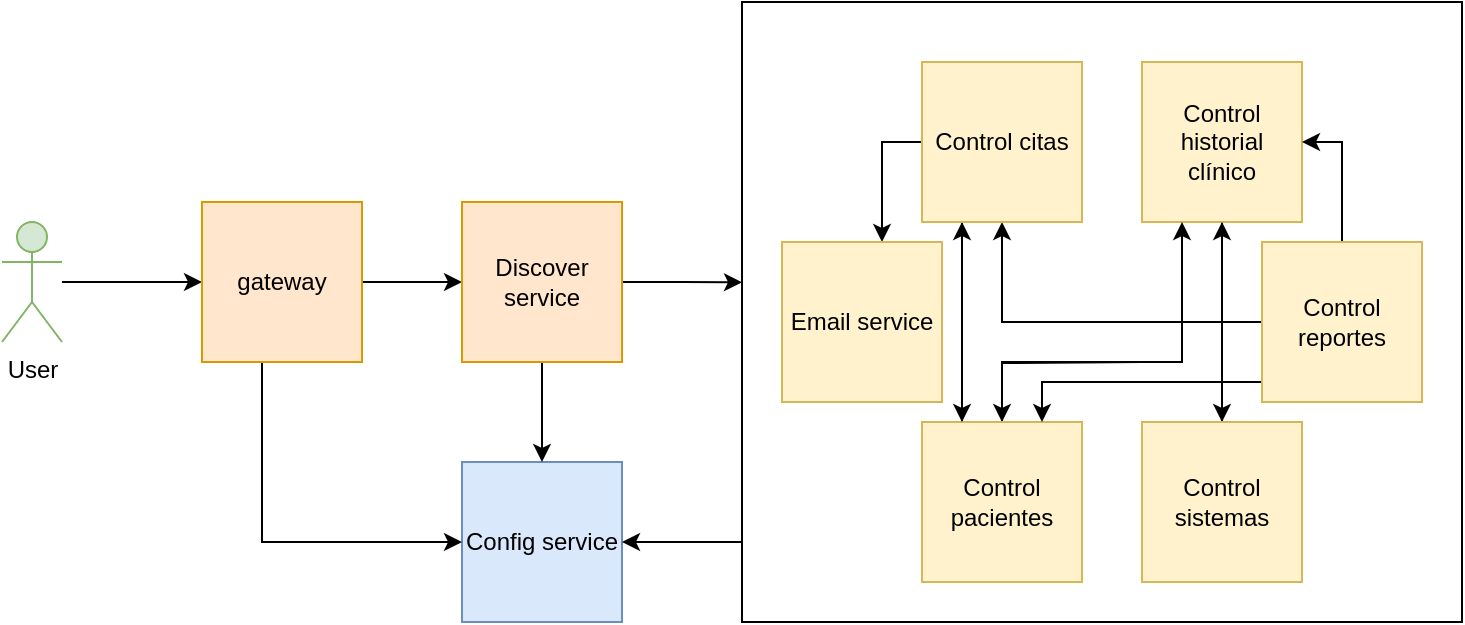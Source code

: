 <mxfile version="21.6.6" type="device">
  <diagram name="Página-1" id="qzkL_lP0yZ9mhYttRNmU">
    <mxGraphModel dx="885" dy="565" grid="1" gridSize="10" guides="1" tooltips="1" connect="1" arrows="1" fold="1" page="1" pageScale="1" pageWidth="827" pageHeight="1169" math="0" shadow="0">
      <root>
        <mxCell id="0" />
        <mxCell id="1" parent="0" />
        <mxCell id="blQZxI7xe8IzFH1o2V1--27" value="" style="rounded=0;whiteSpace=wrap;html=1;fillColor=none;" vertex="1" parent="1">
          <mxGeometry x="390" y="70" width="360" height="310" as="geometry" />
        </mxCell>
        <mxCell id="blQZxI7xe8IzFH1o2V1--20" style="edgeStyle=orthogonalEdgeStyle;rounded=0;orthogonalLoop=1;jettySize=auto;html=1;" edge="1" parent="1" target="blQZxI7xe8IzFH1o2V1--2">
          <mxGeometry relative="1" as="geometry">
            <mxPoint x="590" y="250" as="sourcePoint" />
            <mxPoint x="520" y="390" as="targetPoint" />
          </mxGeometry>
        </mxCell>
        <mxCell id="blQZxI7xe8IzFH1o2V1--22" style="edgeStyle=orthogonalEdgeStyle;rounded=0;orthogonalLoop=1;jettySize=auto;html=1;" edge="1" parent="1" source="blQZxI7xe8IzFH1o2V1--1" target="blQZxI7xe8IzFH1o2V1--6">
          <mxGeometry relative="1" as="geometry" />
        </mxCell>
        <mxCell id="blQZxI7xe8IzFH1o2V1--1" value="Control historial clínico" style="whiteSpace=wrap;html=1;aspect=fixed;fillColor=#fff2cc;strokeColor=#d6b656;" vertex="1" parent="1">
          <mxGeometry x="590" y="100" width="80" height="80" as="geometry" />
        </mxCell>
        <mxCell id="blQZxI7xe8IzFH1o2V1--19" style="edgeStyle=orthogonalEdgeStyle;rounded=0;orthogonalLoop=1;jettySize=auto;html=1;" edge="1" parent="1" source="blQZxI7xe8IzFH1o2V1--2">
          <mxGeometry relative="1" as="geometry">
            <mxPoint x="610" y="180" as="targetPoint" />
            <Array as="points">
              <mxPoint x="520" y="250" />
              <mxPoint x="610" y="250" />
              <mxPoint x="610" y="180" />
            </Array>
          </mxGeometry>
        </mxCell>
        <mxCell id="blQZxI7xe8IzFH1o2V1--25" style="edgeStyle=orthogonalEdgeStyle;rounded=0;orthogonalLoop=1;jettySize=auto;html=1;entryX=0.25;entryY=1;entryDx=0;entryDy=0;" edge="1" parent="1" source="blQZxI7xe8IzFH1o2V1--2" target="blQZxI7xe8IzFH1o2V1--4">
          <mxGeometry relative="1" as="geometry">
            <Array as="points">
              <mxPoint x="500" y="260" />
              <mxPoint x="500" y="260" />
            </Array>
          </mxGeometry>
        </mxCell>
        <mxCell id="blQZxI7xe8IzFH1o2V1--2" value="Control pacientes" style="whiteSpace=wrap;html=1;aspect=fixed;fillColor=#fff2cc;strokeColor=#d6b656;" vertex="1" parent="1">
          <mxGeometry x="480" y="280" width="80" height="80" as="geometry" />
        </mxCell>
        <mxCell id="blQZxI7xe8IzFH1o2V1--16" style="edgeStyle=orthogonalEdgeStyle;rounded=0;orthogonalLoop=1;jettySize=auto;html=1;entryX=1;entryY=0.5;entryDx=0;entryDy=0;" edge="1" parent="1" source="blQZxI7xe8IzFH1o2V1--3" target="blQZxI7xe8IzFH1o2V1--1">
          <mxGeometry relative="1" as="geometry" />
        </mxCell>
        <mxCell id="blQZxI7xe8IzFH1o2V1--17" style="edgeStyle=orthogonalEdgeStyle;rounded=0;orthogonalLoop=1;jettySize=auto;html=1;entryX=0.5;entryY=1;entryDx=0;entryDy=0;" edge="1" parent="1" source="blQZxI7xe8IzFH1o2V1--3" target="blQZxI7xe8IzFH1o2V1--4">
          <mxGeometry relative="1" as="geometry" />
        </mxCell>
        <mxCell id="blQZxI7xe8IzFH1o2V1--23" style="edgeStyle=orthogonalEdgeStyle;rounded=0;orthogonalLoop=1;jettySize=auto;html=1;exitX=0;exitY=0.5;exitDx=0;exitDy=0;entryX=0.75;entryY=0;entryDx=0;entryDy=0;" edge="1" parent="1" source="blQZxI7xe8IzFH1o2V1--3" target="blQZxI7xe8IzFH1o2V1--2">
          <mxGeometry relative="1" as="geometry">
            <Array as="points">
              <mxPoint x="650" y="260" />
              <mxPoint x="540" y="260" />
            </Array>
          </mxGeometry>
        </mxCell>
        <mxCell id="blQZxI7xe8IzFH1o2V1--3" value="Control reportes" style="whiteSpace=wrap;html=1;aspect=fixed;fillColor=#fff2cc;strokeColor=#d6b656;" vertex="1" parent="1">
          <mxGeometry x="650" y="190" width="80" height="80" as="geometry" />
        </mxCell>
        <mxCell id="blQZxI7xe8IzFH1o2V1--18" style="edgeStyle=orthogonalEdgeStyle;rounded=0;orthogonalLoop=1;jettySize=auto;html=1;" edge="1" parent="1" source="blQZxI7xe8IzFH1o2V1--4" target="blQZxI7xe8IzFH1o2V1--5">
          <mxGeometry relative="1" as="geometry">
            <Array as="points">
              <mxPoint x="460" y="140" />
            </Array>
          </mxGeometry>
        </mxCell>
        <mxCell id="blQZxI7xe8IzFH1o2V1--24" style="edgeStyle=orthogonalEdgeStyle;rounded=0;orthogonalLoop=1;jettySize=auto;html=1;entryX=0.25;entryY=0;entryDx=0;entryDy=0;" edge="1" parent="1" source="blQZxI7xe8IzFH1o2V1--4" target="blQZxI7xe8IzFH1o2V1--2">
          <mxGeometry relative="1" as="geometry">
            <Array as="points">
              <mxPoint x="500" y="200" />
              <mxPoint x="500" y="200" />
            </Array>
          </mxGeometry>
        </mxCell>
        <mxCell id="blQZxI7xe8IzFH1o2V1--4" value="Control citas" style="whiteSpace=wrap;html=1;aspect=fixed;fillColor=#fff2cc;strokeColor=#d6b656;" vertex="1" parent="1">
          <mxGeometry x="480" y="100" width="80" height="80" as="geometry" />
        </mxCell>
        <mxCell id="blQZxI7xe8IzFH1o2V1--5" value="Email service" style="whiteSpace=wrap;html=1;aspect=fixed;fillColor=#fff2cc;strokeColor=#d6b656;" vertex="1" parent="1">
          <mxGeometry x="410" y="190" width="80" height="80" as="geometry" />
        </mxCell>
        <mxCell id="blQZxI7xe8IzFH1o2V1--21" style="edgeStyle=orthogonalEdgeStyle;rounded=0;orthogonalLoop=1;jettySize=auto;html=1;entryX=0.5;entryY=1;entryDx=0;entryDy=0;" edge="1" parent="1" source="blQZxI7xe8IzFH1o2V1--6" target="blQZxI7xe8IzFH1o2V1--1">
          <mxGeometry relative="1" as="geometry" />
        </mxCell>
        <mxCell id="blQZxI7xe8IzFH1o2V1--6" value="Control sistemas" style="whiteSpace=wrap;html=1;aspect=fixed;fillColor=#fff2cc;strokeColor=#d6b656;" vertex="1" parent="1">
          <mxGeometry x="590" y="280" width="80" height="80" as="geometry" />
        </mxCell>
        <mxCell id="blQZxI7xe8IzFH1o2V1--7" value="Config service" style="whiteSpace=wrap;html=1;aspect=fixed;fillColor=#dae8fc;strokeColor=#6c8ebf;" vertex="1" parent="1">
          <mxGeometry x="250" y="300" width="80" height="80" as="geometry" />
        </mxCell>
        <mxCell id="blQZxI7xe8IzFH1o2V1--13" value="" style="edgeStyle=orthogonalEdgeStyle;rounded=0;orthogonalLoop=1;jettySize=auto;html=1;" edge="1" parent="1" source="blQZxI7xe8IzFH1o2V1--8" target="blQZxI7xe8IzFH1o2V1--11">
          <mxGeometry relative="1" as="geometry" />
        </mxCell>
        <mxCell id="blQZxI7xe8IzFH1o2V1--8" value="User" style="shape=umlActor;verticalLabelPosition=bottom;verticalAlign=top;html=1;outlineConnect=0;fillColor=#d5e8d4;strokeColor=#82b366;" vertex="1" parent="1">
          <mxGeometry x="20" y="180" width="30" height="60" as="geometry" />
        </mxCell>
        <mxCell id="blQZxI7xe8IzFH1o2V1--14" value="" style="edgeStyle=orthogonalEdgeStyle;rounded=0;orthogonalLoop=1;jettySize=auto;html=1;" edge="1" parent="1" source="blQZxI7xe8IzFH1o2V1--11" target="blQZxI7xe8IzFH1o2V1--12">
          <mxGeometry relative="1" as="geometry" />
        </mxCell>
        <mxCell id="blQZxI7xe8IzFH1o2V1--30" style="edgeStyle=orthogonalEdgeStyle;rounded=0;orthogonalLoop=1;jettySize=auto;html=1;entryX=0;entryY=0.5;entryDx=0;entryDy=0;" edge="1" parent="1" source="blQZxI7xe8IzFH1o2V1--11" target="blQZxI7xe8IzFH1o2V1--7">
          <mxGeometry relative="1" as="geometry">
            <Array as="points">
              <mxPoint x="150" y="340" />
            </Array>
          </mxGeometry>
        </mxCell>
        <mxCell id="blQZxI7xe8IzFH1o2V1--11" value="gateway" style="whiteSpace=wrap;html=1;aspect=fixed;fillColor=#ffe6cc;strokeColor=#d79b00;" vertex="1" parent="1">
          <mxGeometry x="120" y="170" width="80" height="80" as="geometry" />
        </mxCell>
        <mxCell id="blQZxI7xe8IzFH1o2V1--28" style="edgeStyle=orthogonalEdgeStyle;rounded=0;orthogonalLoop=1;jettySize=auto;html=1;entryX=0;entryY=0.452;entryDx=0;entryDy=0;entryPerimeter=0;" edge="1" parent="1" source="blQZxI7xe8IzFH1o2V1--12" target="blQZxI7xe8IzFH1o2V1--27">
          <mxGeometry relative="1" as="geometry" />
        </mxCell>
        <mxCell id="blQZxI7xe8IzFH1o2V1--31" style="edgeStyle=orthogonalEdgeStyle;rounded=0;orthogonalLoop=1;jettySize=auto;html=1;" edge="1" parent="1" source="blQZxI7xe8IzFH1o2V1--12" target="blQZxI7xe8IzFH1o2V1--7">
          <mxGeometry relative="1" as="geometry" />
        </mxCell>
        <mxCell id="blQZxI7xe8IzFH1o2V1--12" value="Discover service" style="whiteSpace=wrap;html=1;aspect=fixed;fillColor=#ffe6cc;strokeColor=#d79b00;" vertex="1" parent="1">
          <mxGeometry x="250" y="170" width="80" height="80" as="geometry" />
        </mxCell>
        <mxCell id="blQZxI7xe8IzFH1o2V1--32" style="edgeStyle=orthogonalEdgeStyle;rounded=0;orthogonalLoop=1;jettySize=auto;html=1;entryX=1;entryY=0.5;entryDx=0;entryDy=0;" edge="1" parent="1" source="blQZxI7xe8IzFH1o2V1--27" target="blQZxI7xe8IzFH1o2V1--7">
          <mxGeometry relative="1" as="geometry">
            <Array as="points">
              <mxPoint x="380" y="340" />
              <mxPoint x="380" y="340" />
            </Array>
          </mxGeometry>
        </mxCell>
      </root>
    </mxGraphModel>
  </diagram>
</mxfile>
